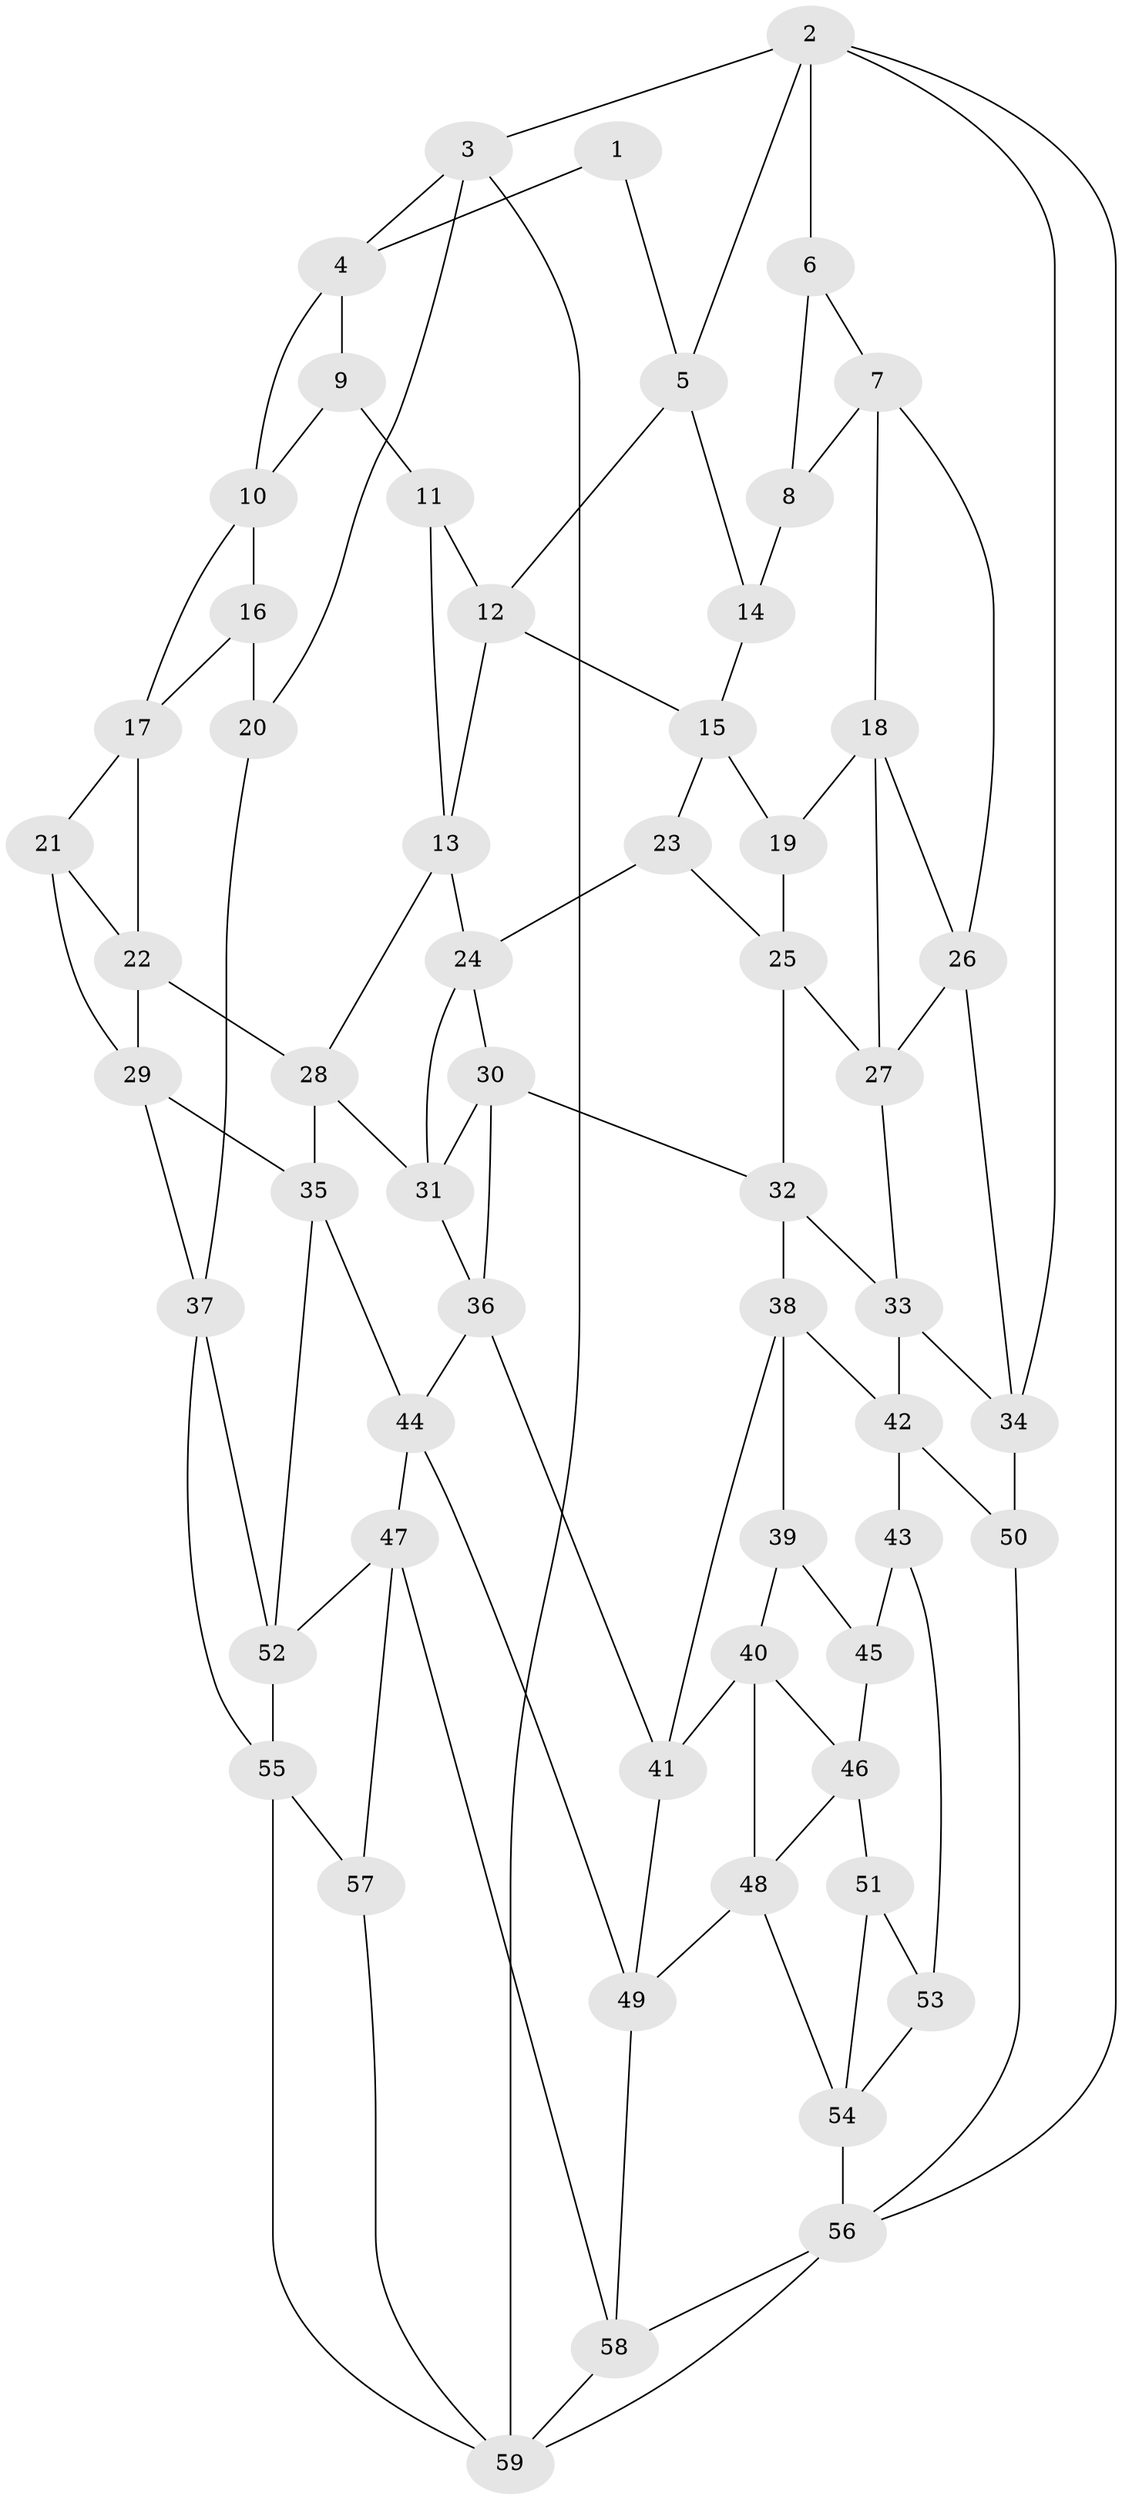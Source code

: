 // original degree distribution, {3: 0.01694915254237288, 4: 0.2033898305084746, 6: 0.1864406779661017, 5: 0.5932203389830508}
// Generated by graph-tools (version 1.1) at 2025/50/03/09/25 03:50:59]
// undirected, 59 vertices, 110 edges
graph export_dot {
graph [start="1"]
  node [color=gray90,style=filled];
  1;
  2;
  3;
  4;
  5;
  6;
  7;
  8;
  9;
  10;
  11;
  12;
  13;
  14;
  15;
  16;
  17;
  18;
  19;
  20;
  21;
  22;
  23;
  24;
  25;
  26;
  27;
  28;
  29;
  30;
  31;
  32;
  33;
  34;
  35;
  36;
  37;
  38;
  39;
  40;
  41;
  42;
  43;
  44;
  45;
  46;
  47;
  48;
  49;
  50;
  51;
  52;
  53;
  54;
  55;
  56;
  57;
  58;
  59;
  1 -- 4 [weight=1.0];
  1 -- 5 [weight=1.0];
  2 -- 3 [weight=1.0];
  2 -- 5 [weight=1.0];
  2 -- 6 [weight=1.0];
  2 -- 34 [weight=1.0];
  2 -- 56 [weight=1.0];
  3 -- 4 [weight=1.0];
  3 -- 20 [weight=1.0];
  3 -- 59 [weight=1.0];
  4 -- 9 [weight=1.0];
  4 -- 10 [weight=1.0];
  5 -- 12 [weight=1.0];
  5 -- 14 [weight=1.0];
  6 -- 7 [weight=1.0];
  6 -- 8 [weight=1.0];
  7 -- 8 [weight=1.0];
  7 -- 18 [weight=1.0];
  7 -- 26 [weight=1.0];
  8 -- 14 [weight=2.0];
  9 -- 10 [weight=1.0];
  9 -- 11 [weight=2.0];
  10 -- 16 [weight=1.0];
  10 -- 17 [weight=1.0];
  11 -- 12 [weight=1.0];
  11 -- 13 [weight=1.0];
  12 -- 13 [weight=1.0];
  12 -- 15 [weight=1.0];
  13 -- 24 [weight=1.0];
  13 -- 28 [weight=1.0];
  14 -- 15 [weight=1.0];
  15 -- 19 [weight=1.0];
  15 -- 23 [weight=1.0];
  16 -- 17 [weight=1.0];
  16 -- 20 [weight=2.0];
  17 -- 21 [weight=1.0];
  17 -- 22 [weight=1.0];
  18 -- 19 [weight=1.0];
  18 -- 26 [weight=1.0];
  18 -- 27 [weight=1.0];
  19 -- 25 [weight=1.0];
  20 -- 37 [weight=1.0];
  21 -- 22 [weight=1.0];
  21 -- 29 [weight=1.0];
  22 -- 28 [weight=1.0];
  22 -- 29 [weight=1.0];
  23 -- 24 [weight=1.0];
  23 -- 25 [weight=1.0];
  24 -- 30 [weight=1.0];
  24 -- 31 [weight=1.0];
  25 -- 27 [weight=1.0];
  25 -- 32 [weight=1.0];
  26 -- 27 [weight=1.0];
  26 -- 34 [weight=1.0];
  27 -- 33 [weight=1.0];
  28 -- 31 [weight=1.0];
  28 -- 35 [weight=1.0];
  29 -- 35 [weight=1.0];
  29 -- 37 [weight=1.0];
  30 -- 31 [weight=1.0];
  30 -- 32 [weight=1.0];
  30 -- 36 [weight=1.0];
  31 -- 36 [weight=1.0];
  32 -- 33 [weight=1.0];
  32 -- 38 [weight=1.0];
  33 -- 34 [weight=1.0];
  33 -- 42 [weight=1.0];
  34 -- 50 [weight=1.0];
  35 -- 44 [weight=1.0];
  35 -- 52 [weight=1.0];
  36 -- 41 [weight=1.0];
  36 -- 44 [weight=1.0];
  37 -- 52 [weight=1.0];
  37 -- 55 [weight=1.0];
  38 -- 39 [weight=1.0];
  38 -- 41 [weight=1.0];
  38 -- 42 [weight=1.0];
  39 -- 40 [weight=1.0];
  39 -- 45 [weight=2.0];
  40 -- 41 [weight=1.0];
  40 -- 46 [weight=1.0];
  40 -- 48 [weight=1.0];
  41 -- 49 [weight=1.0];
  42 -- 43 [weight=1.0];
  42 -- 50 [weight=1.0];
  43 -- 45 [weight=1.0];
  43 -- 53 [weight=2.0];
  44 -- 47 [weight=1.0];
  44 -- 49 [weight=1.0];
  45 -- 46 [weight=1.0];
  46 -- 48 [weight=1.0];
  46 -- 51 [weight=1.0];
  47 -- 52 [weight=1.0];
  47 -- 57 [weight=1.0];
  47 -- 58 [weight=1.0];
  48 -- 49 [weight=1.0];
  48 -- 54 [weight=1.0];
  49 -- 58 [weight=1.0];
  50 -- 56 [weight=1.0];
  51 -- 53 [weight=1.0];
  51 -- 54 [weight=1.0];
  52 -- 55 [weight=1.0];
  53 -- 54 [weight=1.0];
  54 -- 56 [weight=1.0];
  55 -- 57 [weight=1.0];
  55 -- 59 [weight=1.0];
  56 -- 58 [weight=1.0];
  56 -- 59 [weight=1.0];
  57 -- 59 [weight=1.0];
  58 -- 59 [weight=1.0];
}
